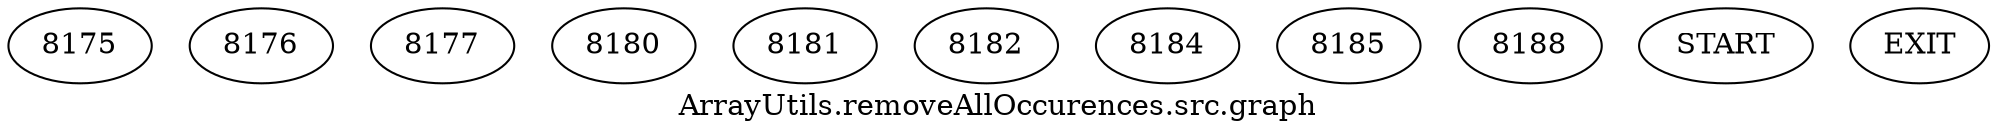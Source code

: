 /* --------------------------------------------------- */
/* Generated by Dr. Garbage Control Flow Graph Factory */
/* http://www.drgarbage.com                            */
/* Version: 4.5.0.201508311741                         */
/* Retrieved on: 2020-01-06 13:42:58.892               */
/* --------------------------------------------------- */
digraph "ArrayUtils.removeAllOccurences.src.graph" {
 graph [label="ArrayUtils.removeAllOccurences.src.graph"];
 2 [label="8175" ]
 3 [label="8176" ]
 4 [label="8177" ]
 5 [label="8180" ]
 6 [label="8181" ]
 7 [label="8182" ]
 8 [label="8184" ]
 9 [label="8185" ]
 10 [label="8188" ]
 11 [label="START" ]
 12 [label="EXIT" ]
 11  2
 2  3
 3  4
 3  5
 5  6
 6  7
 7  8
 9  8
 8  9
 8  10
 4  12
 10  12
}
